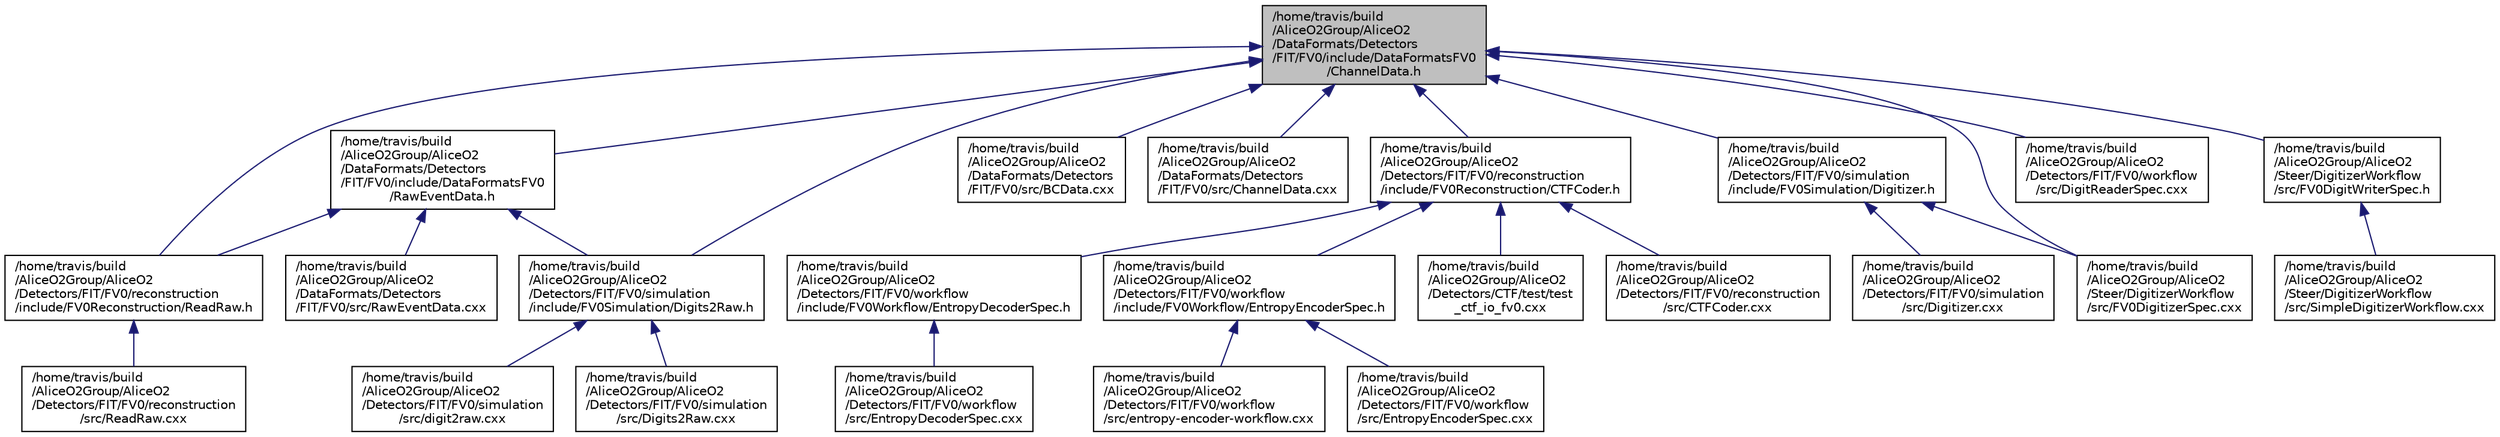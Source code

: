 digraph "/home/travis/build/AliceO2Group/AliceO2/DataFormats/Detectors/FIT/FV0/include/DataFormatsFV0/ChannelData.h"
{
 // INTERACTIVE_SVG=YES
  bgcolor="transparent";
  edge [fontname="Helvetica",fontsize="10",labelfontname="Helvetica",labelfontsize="10"];
  node [fontname="Helvetica",fontsize="10",shape=record];
  Node3 [label="/home/travis/build\l/AliceO2Group/AliceO2\l/DataFormats/Detectors\l/FIT/FV0/include/DataFormatsFV0\l/ChannelData.h",height=0.2,width=0.4,color="black", fillcolor="grey75", style="filled", fontcolor="black"];
  Node3 -> Node4 [dir="back",color="midnightblue",fontsize="10",style="solid",fontname="Helvetica"];
  Node4 [label="/home/travis/build\l/AliceO2Group/AliceO2\l/DataFormats/Detectors\l/FIT/FV0/include/DataFormatsFV0\l/RawEventData.h",height=0.2,width=0.4,color="black",URL="$dc/da9/FV0_2include_2DataFormatsFV0_2RawEventData_8h.html"];
  Node4 -> Node5 [dir="back",color="midnightblue",fontsize="10",style="solid",fontname="Helvetica"];
  Node5 [label="/home/travis/build\l/AliceO2Group/AliceO2\l/DataFormats/Detectors\l/FIT/FV0/src/RawEventData.cxx",height=0.2,width=0.4,color="black",URL="$d5/dc4/FV0_2src_2RawEventData_8cxx.html"];
  Node4 -> Node6 [dir="back",color="midnightblue",fontsize="10",style="solid",fontname="Helvetica"];
  Node6 [label="/home/travis/build\l/AliceO2Group/AliceO2\l/Detectors/FIT/FV0/reconstruction\l/include/FV0Reconstruction/ReadRaw.h",height=0.2,width=0.4,color="black",URL="$d5/db3/FV0_2reconstruction_2include_2FV0Reconstruction_2ReadRaw_8h.html"];
  Node6 -> Node7 [dir="back",color="midnightblue",fontsize="10",style="solid",fontname="Helvetica"];
  Node7 [label="/home/travis/build\l/AliceO2Group/AliceO2\l/Detectors/FIT/FV0/reconstruction\l/src/ReadRaw.cxx",height=0.2,width=0.4,color="black",URL="$d6/d62/FV0_2reconstruction_2src_2ReadRaw_8cxx.html"];
  Node4 -> Node8 [dir="back",color="midnightblue",fontsize="10",style="solid",fontname="Helvetica"];
  Node8 [label="/home/travis/build\l/AliceO2Group/AliceO2\l/Detectors/FIT/FV0/simulation\l/include/FV0Simulation/Digits2Raw.h",height=0.2,width=0.4,color="black",URL="$d6/dc1/FV0_2simulation_2include_2FV0Simulation_2Digits2Raw_8h.html"];
  Node8 -> Node9 [dir="back",color="midnightblue",fontsize="10",style="solid",fontname="Helvetica"];
  Node9 [label="/home/travis/build\l/AliceO2Group/AliceO2\l/Detectors/FIT/FV0/simulation\l/src/digit2raw.cxx",height=0.2,width=0.4,color="black",URL="$d7/d4a/FIT_2FV0_2simulation_2src_2digit2raw_8cxx.html"];
  Node8 -> Node10 [dir="back",color="midnightblue",fontsize="10",style="solid",fontname="Helvetica"];
  Node10 [label="/home/travis/build\l/AliceO2Group/AliceO2\l/Detectors/FIT/FV0/simulation\l/src/Digits2Raw.cxx",height=0.2,width=0.4,color="black",URL="$d5/da7/FV0_2simulation_2src_2Digits2Raw_8cxx.html"];
  Node3 -> Node11 [dir="back",color="midnightblue",fontsize="10",style="solid",fontname="Helvetica"];
  Node11 [label="/home/travis/build\l/AliceO2Group/AliceO2\l/DataFormats/Detectors\l/FIT/FV0/src/BCData.cxx",height=0.2,width=0.4,color="black",URL="$d3/de9/FIT_2FV0_2src_2BCData_8cxx.html"];
  Node3 -> Node12 [dir="back",color="midnightblue",fontsize="10",style="solid",fontname="Helvetica"];
  Node12 [label="/home/travis/build\l/AliceO2Group/AliceO2\l/DataFormats/Detectors\l/FIT/FV0/src/ChannelData.cxx",height=0.2,width=0.4,color="black",URL="$da/d81/FIT_2FV0_2src_2ChannelData_8cxx.html"];
  Node3 -> Node13 [dir="back",color="midnightblue",fontsize="10",style="solid",fontname="Helvetica"];
  Node13 [label="/home/travis/build\l/AliceO2Group/AliceO2\l/Detectors/FIT/FV0/reconstruction\l/include/FV0Reconstruction/CTFCoder.h",height=0.2,width=0.4,color="black",URL="$d5/df7/FIT_2FV0_2reconstruction_2include_2FV0Reconstruction_2CTFCoder_8h.html"];
  Node13 -> Node14 [dir="back",color="midnightblue",fontsize="10",style="solid",fontname="Helvetica"];
  Node14 [label="/home/travis/build\l/AliceO2Group/AliceO2\l/Detectors/CTF/test/test\l_ctf_io_fv0.cxx",height=0.2,width=0.4,color="black",URL="$d7/d64/test__ctf__io__fv0_8cxx.html"];
  Node13 -> Node15 [dir="back",color="midnightblue",fontsize="10",style="solid",fontname="Helvetica"];
  Node15 [label="/home/travis/build\l/AliceO2Group/AliceO2\l/Detectors/FIT/FV0/reconstruction\l/src/CTFCoder.cxx",height=0.2,width=0.4,color="black",URL="$db/d3b/FIT_2FV0_2reconstruction_2src_2CTFCoder_8cxx.html"];
  Node13 -> Node16 [dir="back",color="midnightblue",fontsize="10",style="solid",fontname="Helvetica"];
  Node16 [label="/home/travis/build\l/AliceO2Group/AliceO2\l/Detectors/FIT/FV0/workflow\l/include/FV0Workflow/EntropyDecoderSpec.h",height=0.2,width=0.4,color="black",URL="$d0/d18/FIT_2FV0_2workflow_2include_2FV0Workflow_2EntropyDecoderSpec_8h.html"];
  Node16 -> Node17 [dir="back",color="midnightblue",fontsize="10",style="solid",fontname="Helvetica"];
  Node17 [label="/home/travis/build\l/AliceO2Group/AliceO2\l/Detectors/FIT/FV0/workflow\l/src/EntropyDecoderSpec.cxx",height=0.2,width=0.4,color="black",URL="$dd/dce/FIT_2FV0_2workflow_2src_2EntropyDecoderSpec_8cxx.html"];
  Node13 -> Node18 [dir="back",color="midnightblue",fontsize="10",style="solid",fontname="Helvetica"];
  Node18 [label="/home/travis/build\l/AliceO2Group/AliceO2\l/Detectors/FIT/FV0/workflow\l/include/FV0Workflow/EntropyEncoderSpec.h",height=0.2,width=0.4,color="black",URL="$de/de1/FIT_2FV0_2workflow_2include_2FV0Workflow_2EntropyEncoderSpec_8h.html"];
  Node18 -> Node19 [dir="back",color="midnightblue",fontsize="10",style="solid",fontname="Helvetica"];
  Node19 [label="/home/travis/build\l/AliceO2Group/AliceO2\l/Detectors/FIT/FV0/workflow\l/src/entropy-encoder-workflow.cxx",height=0.2,width=0.4,color="black",URL="$d8/d40/FIT_2FV0_2workflow_2src_2entropy-encoder-workflow_8cxx.html"];
  Node18 -> Node20 [dir="back",color="midnightblue",fontsize="10",style="solid",fontname="Helvetica"];
  Node20 [label="/home/travis/build\l/AliceO2Group/AliceO2\l/Detectors/FIT/FV0/workflow\l/src/EntropyEncoderSpec.cxx",height=0.2,width=0.4,color="black",URL="$d6/dec/FIT_2FV0_2workflow_2src_2EntropyEncoderSpec_8cxx.html"];
  Node3 -> Node6 [dir="back",color="midnightblue",fontsize="10",style="solid",fontname="Helvetica"];
  Node3 -> Node21 [dir="back",color="midnightblue",fontsize="10",style="solid",fontname="Helvetica"];
  Node21 [label="/home/travis/build\l/AliceO2Group/AliceO2\l/Detectors/FIT/FV0/simulation\l/include/FV0Simulation/Digitizer.h",height=0.2,width=0.4,color="black",URL="$d6/d82/FIT_2FV0_2simulation_2include_2FV0Simulation_2Digitizer_8h.html"];
  Node21 -> Node22 [dir="back",color="midnightblue",fontsize="10",style="solid",fontname="Helvetica"];
  Node22 [label="/home/travis/build\l/AliceO2Group/AliceO2\l/Detectors/FIT/FV0/simulation\l/src/Digitizer.cxx",height=0.2,width=0.4,color="black",URL="$da/d9b/FIT_2FV0_2simulation_2src_2Digitizer_8cxx.html"];
  Node21 -> Node23 [dir="back",color="midnightblue",fontsize="10",style="solid",fontname="Helvetica"];
  Node23 [label="/home/travis/build\l/AliceO2Group/AliceO2\l/Steer/DigitizerWorkflow\l/src/FV0DigitizerSpec.cxx",height=0.2,width=0.4,color="black",URL="$d0/d1c/FV0DigitizerSpec_8cxx.html"];
  Node3 -> Node8 [dir="back",color="midnightblue",fontsize="10",style="solid",fontname="Helvetica"];
  Node3 -> Node24 [dir="back",color="midnightblue",fontsize="10",style="solid",fontname="Helvetica"];
  Node24 [label="/home/travis/build\l/AliceO2Group/AliceO2\l/Detectors/FIT/FV0/workflow\l/src/DigitReaderSpec.cxx",height=0.2,width=0.4,color="black",URL="$d2/d00/FIT_2FV0_2workflow_2src_2DigitReaderSpec_8cxx.html"];
  Node3 -> Node23 [dir="back",color="midnightblue",fontsize="10",style="solid",fontname="Helvetica"];
  Node3 -> Node25 [dir="back",color="midnightblue",fontsize="10",style="solid",fontname="Helvetica"];
  Node25 [label="/home/travis/build\l/AliceO2Group/AliceO2\l/Steer/DigitizerWorkflow\l/src/FV0DigitWriterSpec.h",height=0.2,width=0.4,color="black",URL="$d3/d12/FV0DigitWriterSpec_8h.html"];
  Node25 -> Node26 [dir="back",color="midnightblue",fontsize="10",style="solid",fontname="Helvetica"];
  Node26 [label="/home/travis/build\l/AliceO2Group/AliceO2\l/Steer/DigitizerWorkflow\l/src/SimpleDigitizerWorkflow.cxx",height=0.2,width=0.4,color="black",URL="$d2/dd7/SimpleDigitizerWorkflow_8cxx.html"];
}
